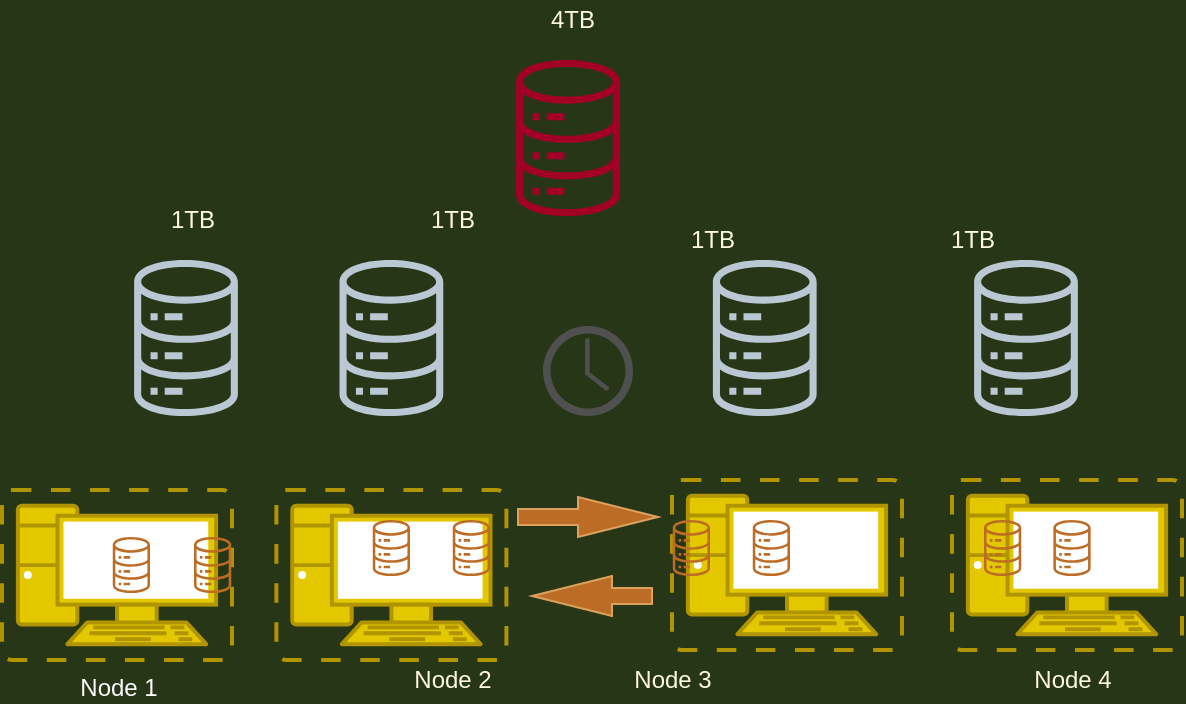 <mxfile version="14.0.1" type="github"><diagram id="GMoehBM8POH0AQpoLb2s" name="Page-1"><mxGraphModel dx="868" dy="492" grid="1" gridSize="10" guides="1" tooltips="1" connect="1" arrows="1" fold="1" page="1" pageScale="1" pageWidth="850" pageHeight="1100" background="#283618" math="0" shadow="0"><root><mxCell id="0"/><mxCell id="1" parent="0"/><mxCell id="RzhiO672dTrdjN6nqjWL-49" value="" style="outlineConnect=0;fontColor=#ffffff;strokeColor=#6F0000;dashed=0;verticalLabelPosition=bottom;verticalAlign=top;align=center;html=1;fontSize=12;fontStyle=0;aspect=fixed;pointerEvents=1;shape=mxgraph.aws4.iot_analytics_data_store;rounded=0;sketch=0;fillColor=#a20025;" vertex="1" parent="1"><mxGeometry x="411" y="180" width="54" height="78" as="geometry"/></mxCell><mxCell id="RzhiO672dTrdjN6nqjWL-50" value="" style="outlineConnect=0;fillColor=#bac8d3;strokeColor=#23445d;dashed=0;verticalLabelPosition=bottom;verticalAlign=top;align=center;html=1;fontSize=12;fontStyle=0;aspect=fixed;pointerEvents=1;shape=mxgraph.aws4.iot_analytics_data_store;rounded=0;sketch=0;" vertex="1" parent="1"><mxGeometry x="220" y="280" width="54" height="78" as="geometry"/></mxCell><mxCell id="RzhiO672dTrdjN6nqjWL-51" value="" style="outlineConnect=0;fillColor=#bac8d3;strokeColor=#23445d;dashed=0;verticalLabelPosition=bottom;verticalAlign=top;align=center;html=1;fontSize=12;fontStyle=0;aspect=fixed;pointerEvents=1;shape=mxgraph.aws4.iot_analytics_data_store;rounded=0;sketch=0;" vertex="1" parent="1"><mxGeometry x="322.69" y="280" width="54" height="78" as="geometry"/></mxCell><mxCell id="RzhiO672dTrdjN6nqjWL-52" value="" style="outlineConnect=0;fillColor=#bac8d3;strokeColor=#23445d;dashed=0;verticalLabelPosition=bottom;verticalAlign=top;align=center;html=1;fontSize=12;fontStyle=0;aspect=fixed;pointerEvents=1;shape=mxgraph.aws4.iot_analytics_data_store;rounded=0;sketch=0;" vertex="1" parent="1"><mxGeometry x="509.38" y="280" width="54" height="78" as="geometry"/></mxCell><mxCell id="RzhiO672dTrdjN6nqjWL-53" value="" style="outlineConnect=0;fillColor=#bac8d3;strokeColor=#23445d;dashed=0;verticalLabelPosition=bottom;verticalAlign=top;align=center;html=1;fontSize=12;fontStyle=0;aspect=fixed;pointerEvents=1;shape=mxgraph.aws4.iot_analytics_data_store;rounded=0;sketch=0;" vertex="1" parent="1"><mxGeometry x="640" y="280" width="54" height="78" as="geometry"/></mxCell><mxCell id="RzhiO672dTrdjN6nqjWL-54" value="Node 1" style="fontColor=#ffffff;verticalAlign=top;verticalLabelPosition=bottom;labelPosition=center;align=center;html=1;outlineConnect=0;fillColor=#e3c800;strokeColor=#B09500;gradientDirection=north;strokeWidth=2;shape=mxgraph.networks.virtual_pc;rounded=0;sketch=0;" vertex="1" parent="1"><mxGeometry x="155" y="395" width="115" height="85" as="geometry"/></mxCell><mxCell id="RzhiO672dTrdjN6nqjWL-55" value="" style="fontColor=#ffffff;verticalAlign=top;verticalLabelPosition=bottom;labelPosition=center;align=center;html=1;outlineConnect=0;fillColor=#e3c800;strokeColor=#B09500;gradientDirection=north;strokeWidth=2;shape=mxgraph.networks.virtual_pc;rounded=0;sketch=0;" vertex="1" parent="1"><mxGeometry x="292.19" y="395" width="115" height="85" as="geometry"/></mxCell><mxCell id="RzhiO672dTrdjN6nqjWL-56" value="&lt;span style=&quot;color: rgba(0 , 0 , 0 , 0) ; font-family: monospace ; font-size: 0px&quot;&gt;%3CmxGraphModel%3E%3Croot%3E%3CmxCell%20id%3D%220%22%2F%3E%3CmxCell%20id%3D%221%22%20parent%3D%220%22%2F%3E%3CmxCell%20id%3D%222%22%20value%3D%22%22%20style%3D%22outlineConnect%3D0%3BfontColor%3D%23232F3E%3BgradientColor%3Dnone%3BfillColor%3D%23277116%3BstrokeColor%3Dnone%3Bdashed%3D0%3BverticalLabelPosition%3Dbottom%3BverticalAlign%3Dtop%3Balign%3Dcenter%3Bhtml%3D1%3BfontSize%3D12%3BfontStyle%3D0%3Baspect%3Dfixed%3BpointerEvents%3D1%3Bshape%3Dmxgraph.aws4.iot_analytics_data_store%3Brounded%3D0%3Bsketch%3D0%3B%22%20vertex%3D%221%22%20parent%3D%221%22%3E%3CmxGeometry%20x%3D%22340%22%20y%3D%22410%22%20width%3D%2219.38%22%20height%3D%2228%22%20as%3D%22geometry%22%2F%3E%3C%2FmxCell%3E%3C%2Froot%3E%3C%2FmxGraphModel%3E&lt;/span&gt;" style="fontColor=#ffffff;verticalAlign=top;verticalLabelPosition=bottom;labelPosition=center;align=center;html=1;outlineConnect=0;fillColor=#e3c800;strokeColor=#B09500;gradientDirection=north;strokeWidth=2;shape=mxgraph.networks.virtual_pc;rounded=0;sketch=0;" vertex="1" parent="1"><mxGeometry x="490" y="390" width="115" height="85" as="geometry"/></mxCell><mxCell id="RzhiO672dTrdjN6nqjWL-57" value="" style="fontColor=#ffffff;verticalAlign=top;verticalLabelPosition=bottom;labelPosition=center;align=center;html=1;outlineConnect=0;fillColor=#e3c800;strokeColor=#B09500;gradientDirection=north;strokeWidth=2;shape=mxgraph.networks.virtual_pc;rounded=0;sketch=0;" vertex="1" parent="1"><mxGeometry x="630" y="390" width="115" height="85" as="geometry"/></mxCell><mxCell id="RzhiO672dTrdjN6nqjWL-58" value="Node 2" style="text;html=1;align=center;verticalAlign=middle;resizable=0;points=[];autosize=1;fontColor=#FEFAE0;" vertex="1" parent="1"><mxGeometry x="355" y="480" width="50" height="20" as="geometry"/></mxCell><mxCell id="RzhiO672dTrdjN6nqjWL-61" value="Node 3" style="text;html=1;align=center;verticalAlign=middle;resizable=0;points=[];autosize=1;fontColor=#FEFAE0;" vertex="1" parent="1"><mxGeometry x="465" y="480" width="50" height="20" as="geometry"/></mxCell><mxCell id="RzhiO672dTrdjN6nqjWL-62" value="Node 4" style="text;html=1;align=center;verticalAlign=middle;resizable=0;points=[];autosize=1;fontColor=#FEFAE0;" vertex="1" parent="1"><mxGeometry x="665" y="480" width="50" height="20" as="geometry"/></mxCell><mxCell id="RzhiO672dTrdjN6nqjWL-63" value="" style="outlineConnect=0;fontColor=#FEFAE0;fillColor=#BC6C25;strokeColor=none;dashed=0;verticalLabelPosition=bottom;verticalAlign=top;align=center;html=1;fontSize=12;fontStyle=0;aspect=fixed;pointerEvents=1;shape=mxgraph.aws4.iot_analytics_data_store;rounded=0;sketch=0;" vertex="1" parent="1"><mxGeometry x="210" y="418.5" width="19.38" height="28" as="geometry"/></mxCell><mxCell id="RzhiO672dTrdjN6nqjWL-64" value="" style="outlineConnect=0;fontColor=#FEFAE0;fillColor=#BC6C25;strokeColor=none;dashed=0;verticalLabelPosition=bottom;verticalAlign=top;align=center;html=1;fontSize=12;fontStyle=0;aspect=fixed;pointerEvents=1;shape=mxgraph.aws4.iot_analytics_data_store;rounded=0;sketch=0;" vertex="1" parent="1"><mxGeometry x="250.62" y="418.5" width="19.38" height="28" as="geometry"/></mxCell><mxCell id="RzhiO672dTrdjN6nqjWL-67" value="" style="outlineConnect=0;fontColor=#FEFAE0;fillColor=#BC6C25;strokeColor=none;dashed=0;verticalLabelPosition=bottom;verticalAlign=top;align=center;html=1;fontSize=12;fontStyle=0;aspect=fixed;pointerEvents=1;shape=mxgraph.aws4.iot_analytics_data_store;rounded=0;sketch=0;" vertex="1" parent="1"><mxGeometry x="340" y="410" width="19.38" height="28" as="geometry"/></mxCell><mxCell id="RzhiO672dTrdjN6nqjWL-68" value="" style="outlineConnect=0;fontColor=#FEFAE0;fillColor=#BC6C25;strokeColor=none;dashed=0;verticalLabelPosition=bottom;verticalAlign=top;align=center;html=1;fontSize=12;fontStyle=0;aspect=fixed;pointerEvents=1;shape=mxgraph.aws4.iot_analytics_data_store;rounded=0;sketch=0;" vertex="1" parent="1"><mxGeometry x="380" y="410" width="19.38" height="28" as="geometry"/></mxCell><mxCell id="RzhiO672dTrdjN6nqjWL-69" value="" style="outlineConnect=0;fontColor=#FEFAE0;fillColor=#BC6C25;strokeColor=none;dashed=0;verticalLabelPosition=bottom;verticalAlign=top;align=center;html=1;fontSize=12;fontStyle=0;aspect=fixed;pointerEvents=1;shape=mxgraph.aws4.iot_analytics_data_store;rounded=0;sketch=0;" vertex="1" parent="1"><mxGeometry x="490" y="410" width="19.38" height="28" as="geometry"/></mxCell><mxCell id="RzhiO672dTrdjN6nqjWL-70" value="" style="outlineConnect=0;fontColor=#FEFAE0;fillColor=#BC6C25;strokeColor=none;dashed=0;verticalLabelPosition=bottom;verticalAlign=top;align=center;html=1;fontSize=12;fontStyle=0;aspect=fixed;pointerEvents=1;shape=mxgraph.aws4.iot_analytics_data_store;rounded=0;sketch=0;" vertex="1" parent="1"><mxGeometry x="530" y="410" width="19.38" height="28" as="geometry"/></mxCell><mxCell id="RzhiO672dTrdjN6nqjWL-71" value="" style="outlineConnect=0;fontColor=#FEFAE0;fillColor=#BC6C25;strokeColor=none;dashed=0;verticalLabelPosition=bottom;verticalAlign=top;align=center;html=1;fontSize=12;fontStyle=0;aspect=fixed;pointerEvents=1;shape=mxgraph.aws4.iot_analytics_data_store;rounded=0;sketch=0;" vertex="1" parent="1"><mxGeometry x="645.62" y="410" width="19.38" height="28" as="geometry"/></mxCell><mxCell id="RzhiO672dTrdjN6nqjWL-72" value="" style="outlineConnect=0;fontColor=#FEFAE0;fillColor=#BC6C25;strokeColor=none;dashed=0;verticalLabelPosition=bottom;verticalAlign=top;align=center;html=1;fontSize=12;fontStyle=0;aspect=fixed;pointerEvents=1;shape=mxgraph.aws4.iot_analytics_data_store;rounded=0;sketch=0;" vertex="1" parent="1"><mxGeometry x="680.31" y="410" width="19.38" height="28" as="geometry"/></mxCell><mxCell id="RzhiO672dTrdjN6nqjWL-73" value="4TB" style="text;html=1;align=center;verticalAlign=middle;resizable=0;points=[];autosize=1;fontColor=#FEFAE0;" vertex="1" parent="1"><mxGeometry x="420" y="150" width="40" height="20" as="geometry"/></mxCell><mxCell id="RzhiO672dTrdjN6nqjWL-74" value="1TB" style="text;html=1;align=center;verticalAlign=middle;resizable=0;points=[];autosize=1;fontColor=#FEFAE0;" vertex="1" parent="1"><mxGeometry x="230" y="250" width="40" height="20" as="geometry"/></mxCell><mxCell id="RzhiO672dTrdjN6nqjWL-75" value="1TB" style="text;html=1;align=center;verticalAlign=middle;resizable=0;points=[];autosize=1;fontColor=#FEFAE0;" vertex="1" parent="1"><mxGeometry x="360" y="250" width="40" height="20" as="geometry"/></mxCell><mxCell id="RzhiO672dTrdjN6nqjWL-76" value="1TB" style="text;html=1;align=center;verticalAlign=middle;resizable=0;points=[];autosize=1;fontColor=#FEFAE0;" vertex="1" parent="1"><mxGeometry x="490" y="260" width="40" height="20" as="geometry"/></mxCell><mxCell id="RzhiO672dTrdjN6nqjWL-77" value="1TB" style="text;html=1;align=center;verticalAlign=middle;resizable=0;points=[];autosize=1;fontColor=#FEFAE0;" vertex="1" parent="1"><mxGeometry x="620" y="260" width="40" height="20" as="geometry"/></mxCell><mxCell id="RzhiO672dTrdjN6nqjWL-79" value="" style="html=1;shadow=0;dashed=0;align=center;verticalAlign=middle;shape=mxgraph.arrows2.arrow;dy=0.6;dx=40;flipH=1;notch=0;rounded=0;sketch=0;fillColor=#BC6C25;strokeColor=#DDA15E;fontColor=#FEFAE0;" vertex="1" parent="1"><mxGeometry x="420" y="438" width="60" height="20" as="geometry"/></mxCell><mxCell id="RzhiO672dTrdjN6nqjWL-80" value="" style="html=1;shadow=0;dashed=0;align=center;verticalAlign=middle;shape=mxgraph.arrows2.arrow;dy=0.6;dx=40;notch=0;rounded=0;sketch=0;fillColor=#BC6C25;strokeColor=#DDA15E;fontColor=#FEFAE0;" vertex="1" parent="1"><mxGeometry x="413" y="398.5" width="70" height="20" as="geometry"/></mxCell><mxCell id="RzhiO672dTrdjN6nqjWL-81" value="" style="pointerEvents=1;shadow=0;dashed=0;html=1;strokeColor=none;fillColor=#505050;labelPosition=center;verticalLabelPosition=bottom;verticalAlign=top;outlineConnect=0;align=center;shape=mxgraph.office.concepts.clock;rounded=0;sketch=0;fontColor=#FEFAE0;" vertex="1" parent="1"><mxGeometry x="425.5" y="313" width="45" height="45" as="geometry"/></mxCell></root></mxGraphModel></diagram></mxfile>